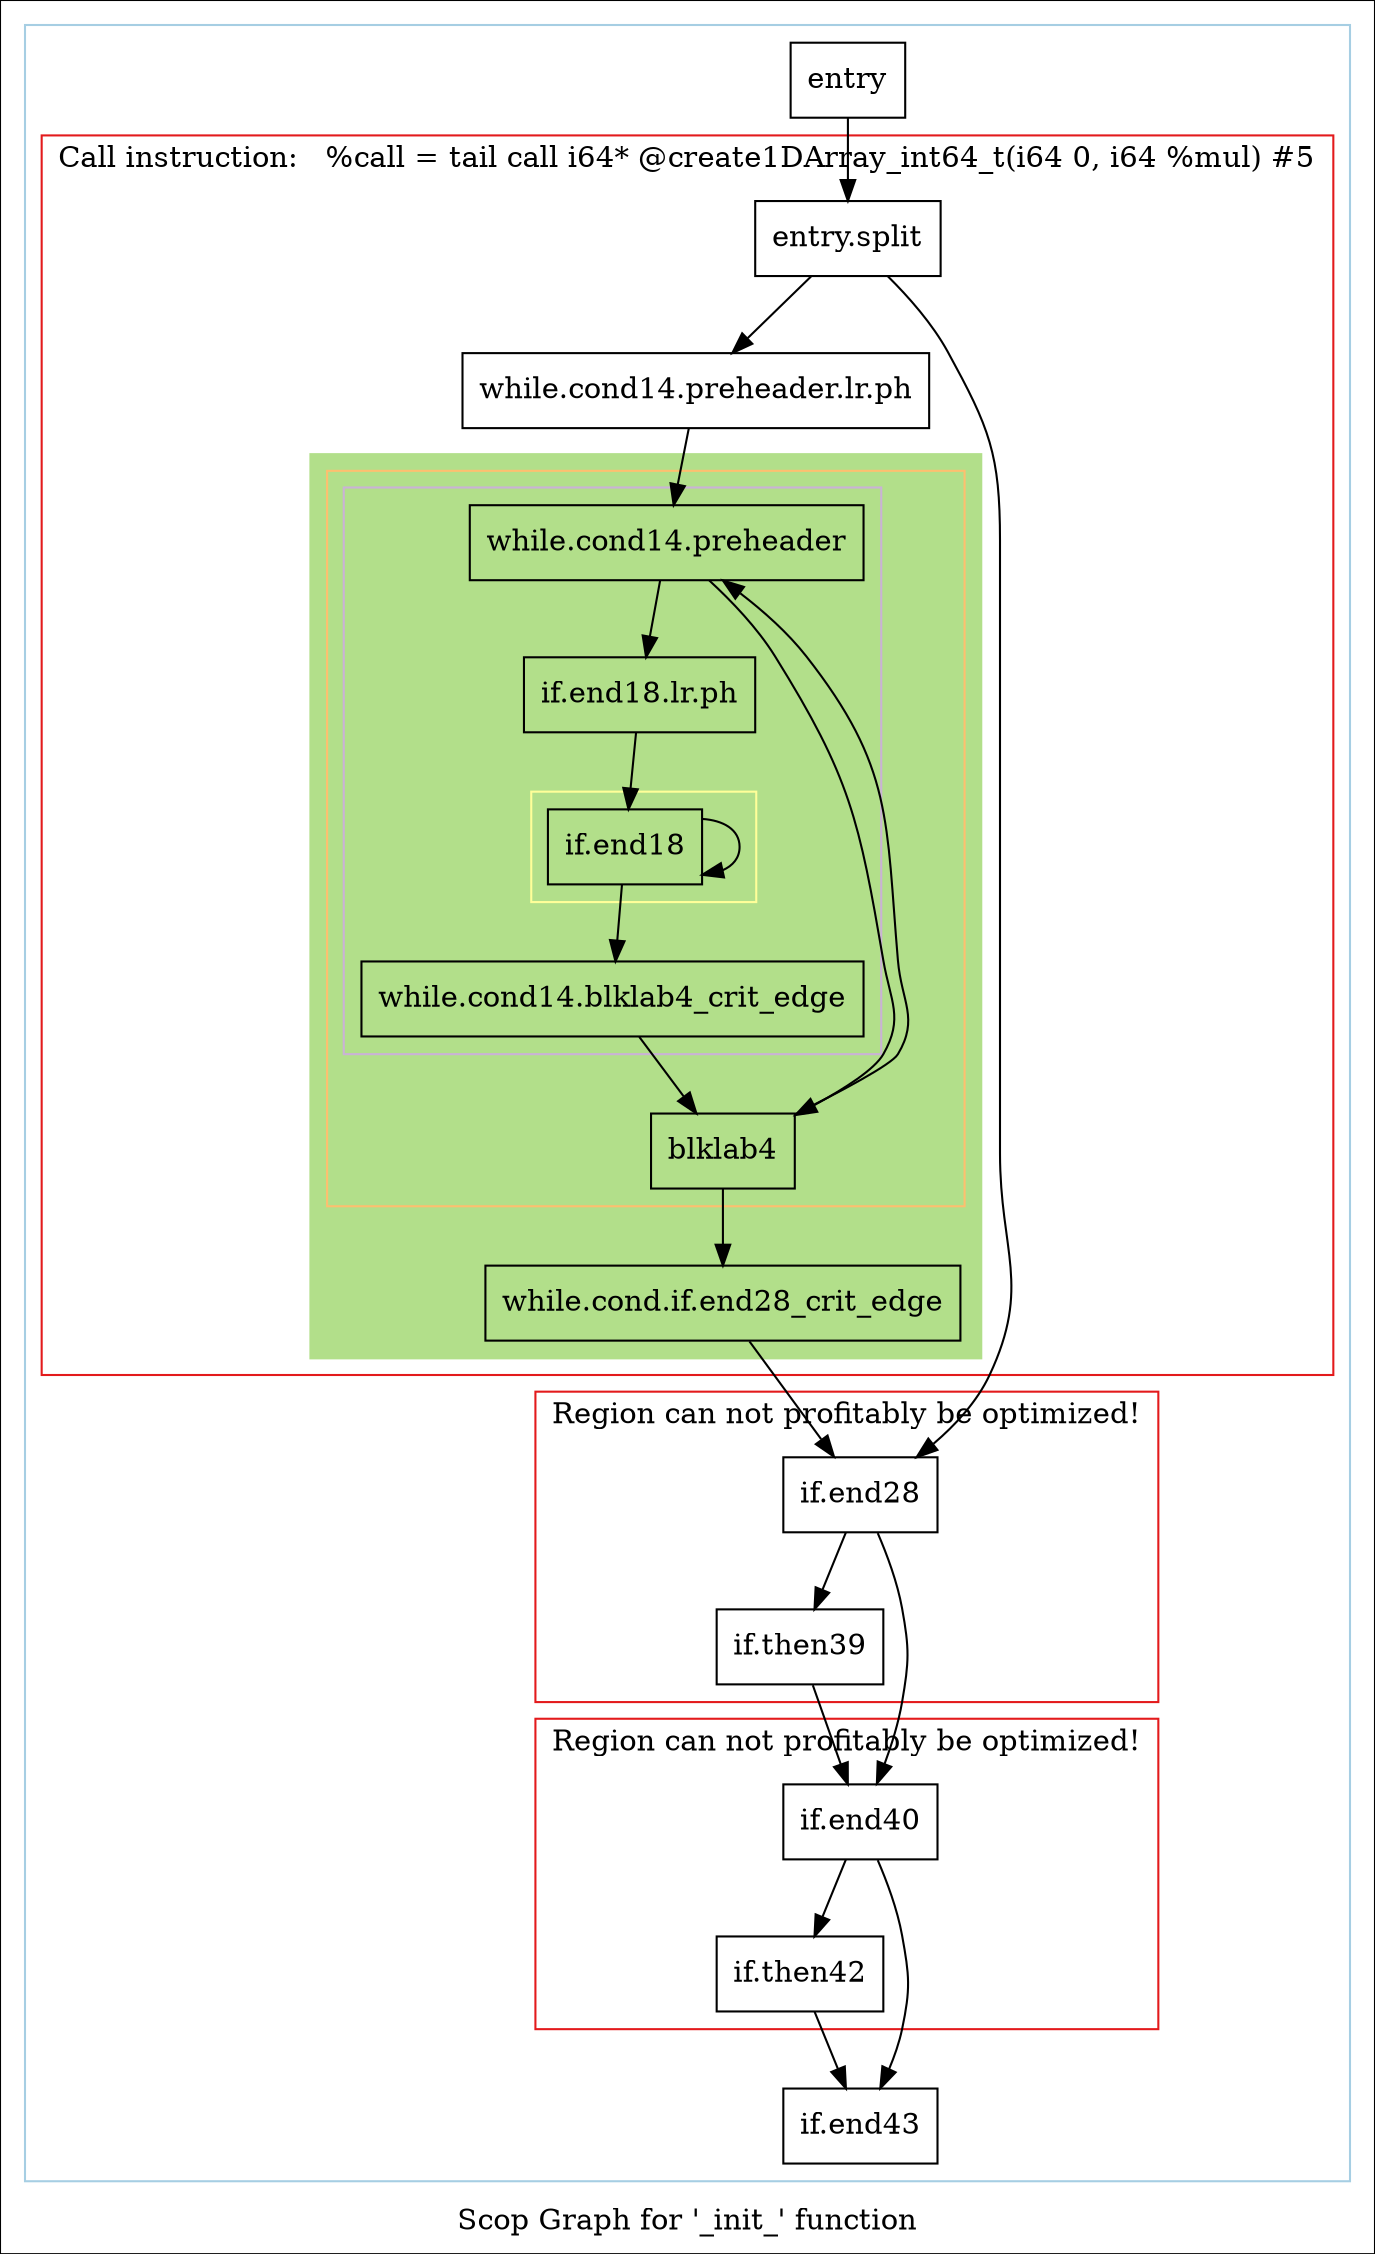 digraph "Scop Graph for '_init_' function" {
	label="Scop Graph for '_init_' function";

	Node0xceb9d60 [shape=record,label="{entry}"];
	Node0xceb9d60 -> Node0xcec1d70;
	Node0xcec1d70 [shape=record,label="{entry.split}"];
	Node0xcec1d70 -> Node0xcebfb60;
	Node0xcec1d70 -> Node0xceb8680;
	Node0xcebfb60 [shape=record,label="{while.cond14.preheader.lr.ph}"];
	Node0xcebfb60 -> Node0xce65b70;
	Node0xce65b70 [shape=record,label="{while.cond14.preheader}"];
	Node0xce65b70 -> Node0xceb6280;
	Node0xce65b70 -> Node0xceb7ea0;
	Node0xceb6280 [shape=record,label="{if.end18.lr.ph}"];
	Node0xceb6280 -> Node0xce5ec00;
	Node0xce5ec00 [shape=record,label="{if.end18}"];
	Node0xce5ec00 -> Node0xce5ec00[constraint=false];
	Node0xce5ec00 -> Node0xce5ca90;
	Node0xce5ca90 [shape=record,label="{while.cond14.blklab4_crit_edge}"];
	Node0xce5ca90 -> Node0xceb7ea0;
	Node0xceb7ea0 [shape=record,label="{blklab4}"];
	Node0xceb7ea0 -> Node0xce65b70[constraint=false];
	Node0xceb7ea0 -> Node0xcef04f0;
	Node0xcef04f0 [shape=record,label="{while.cond.if.end28_crit_edge}"];
	Node0xcef04f0 -> Node0xceb8680;
	Node0xceb8680 [shape=record,label="{if.end28}"];
	Node0xceb8680 -> Node0xceecab0;
	Node0xceb8680 -> Node0xcef1cf0;
	Node0xceecab0 [shape=record,label="{if.end40}"];
	Node0xceecab0 -> Node0xceef950;
	Node0xceecab0 -> Node0xceef0a0;
	Node0xceef950 [shape=record,label="{if.end43}"];
	Node0xceef0a0 [shape=record,label="{if.then42}"];
	Node0xceef0a0 -> Node0xceef950;
	Node0xcef1cf0 [shape=record,label="{if.then39}"];
	Node0xcef1cf0 -> Node0xceecab0;
	colorscheme = "paired12"
        subgraph cluster_0xceebe50 {
          label = "";
          style = solid;
          color = 1
          subgraph cluster_0xceef500 {
            label = "Call instruction:   %call = tail call i64* @create1DArray_int64_t(i64 0, i64 %mul) #5";
            style = solid;
            color = 6
            subgraph cluster_0xcef1ef0 {
              label = "";
              style = filled;
              color = 3              subgraph cluster_0xce87200 {
                label = "";
                style = solid;
                color = 7
                subgraph cluster_0xceea9d0 {
                  label = "";
                  style = solid;
                  color = 9
                  subgraph cluster_0xceec0f0 {
                    label = "";
                    style = solid;
                    color = 11
                    Node0xce5ec00;
                  }
                  Node0xce65b70;
                  Node0xceb6280;
                  Node0xce5ca90;
                }
                Node0xceb7ea0;
              }
              Node0xcef04f0;
            }
            Node0xcec1d70;
            Node0xcebfb60;
          }
          subgraph cluster_0xcee0930 {
            label = "Region can not profitably be optimized!";
            style = solid;
            color = 6
            Node0xceb8680;
            Node0xcef1cf0;
          }
          subgraph cluster_0xceba270 {
            label = "Region can not profitably be optimized!";
            style = solid;
            color = 6
            Node0xceecab0;
            Node0xceef0a0;
          }
          Node0xceb9d60;
          Node0xceef950;
        }
}
